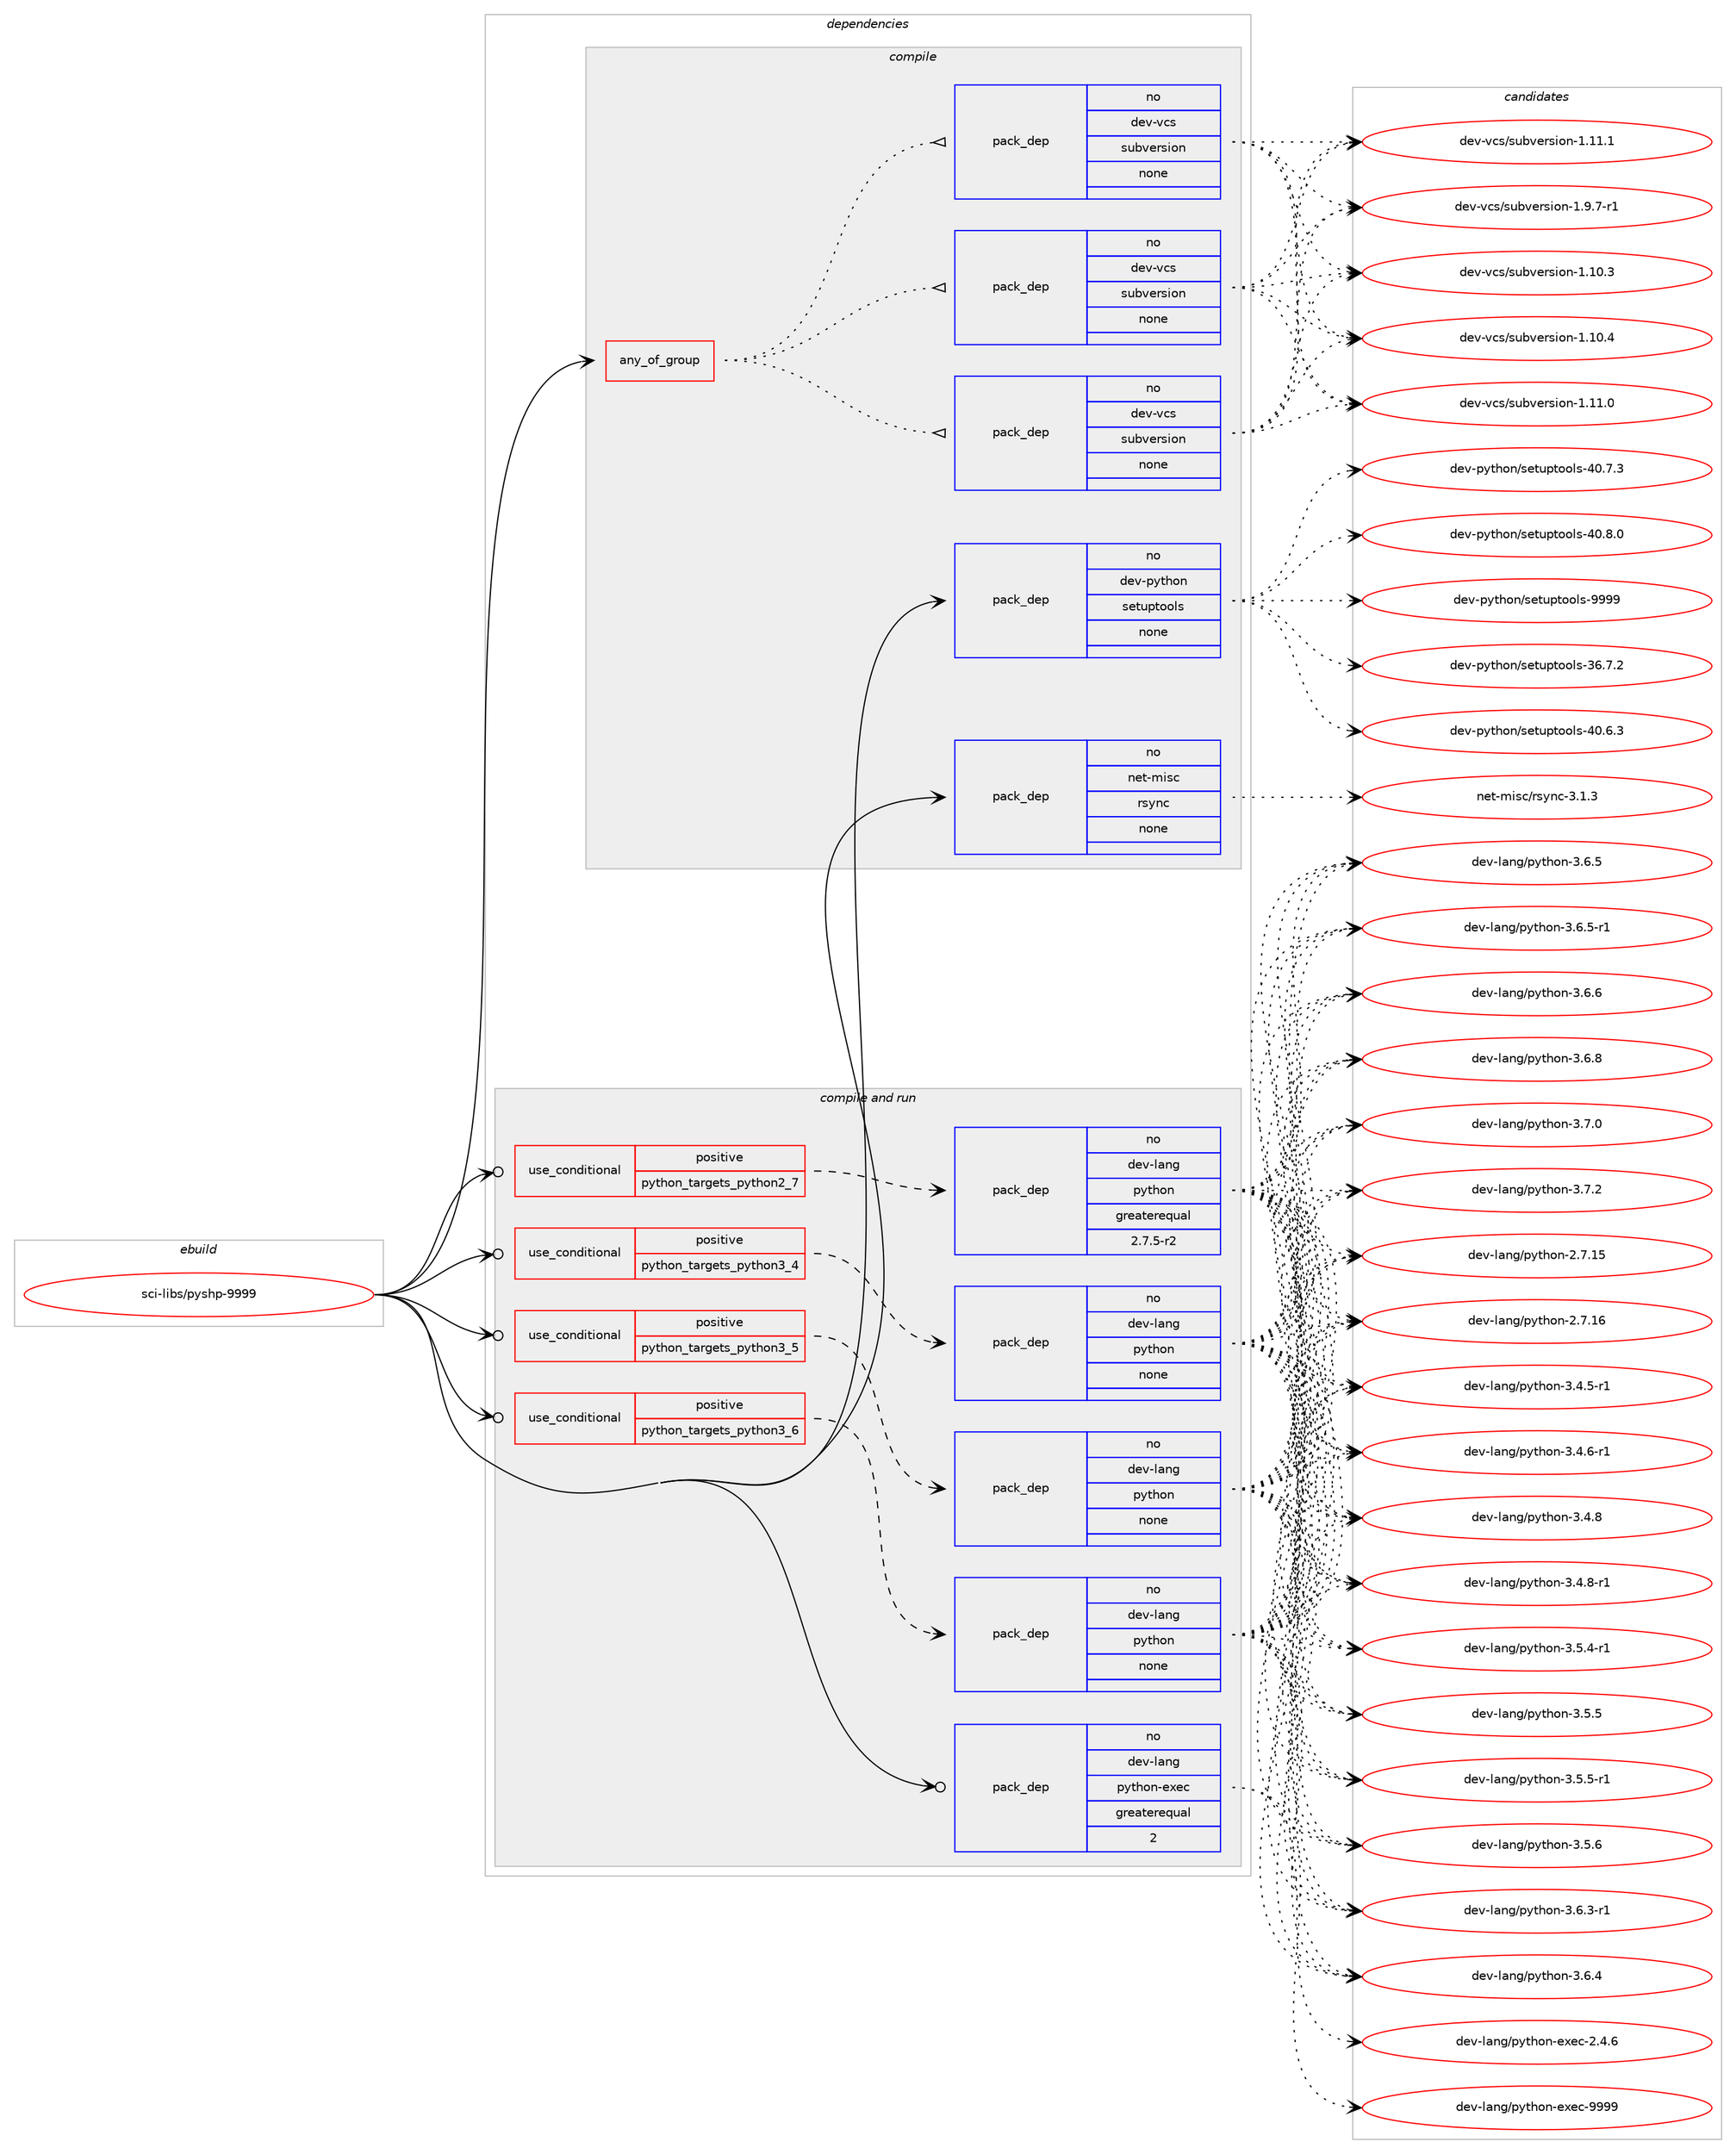 digraph prolog {

# *************
# Graph options
# *************

newrank=true;
concentrate=true;
compound=true;
graph [rankdir=LR,fontname=Helvetica,fontsize=10,ranksep=1.5];#, ranksep=2.5, nodesep=0.2];
edge  [arrowhead=vee];
node  [fontname=Helvetica,fontsize=10];

# **********
# The ebuild
# **********

subgraph cluster_leftcol {
color=gray;
rank=same;
label=<<i>ebuild</i>>;
id [label="sci-libs/pyshp-9999", color=red, width=4, href="../sci-libs/pyshp-9999.svg"];
}

# ****************
# The dependencies
# ****************

subgraph cluster_midcol {
color=gray;
label=<<i>dependencies</i>>;
subgraph cluster_compile {
fillcolor="#eeeeee";
style=filled;
label=<<i>compile</i>>;
subgraph any26953 {
dependency1695903 [label=<<TABLE BORDER="0" CELLBORDER="1" CELLSPACING="0" CELLPADDING="4"><TR><TD CELLPADDING="10">any_of_group</TD></TR></TABLE>>, shape=none, color=red];subgraph pack1214093 {
dependency1695904 [label=<<TABLE BORDER="0" CELLBORDER="1" CELLSPACING="0" CELLPADDING="4" WIDTH="220"><TR><TD ROWSPAN="6" CELLPADDING="30">pack_dep</TD></TR><TR><TD WIDTH="110">no</TD></TR><TR><TD>dev-vcs</TD></TR><TR><TD>subversion</TD></TR><TR><TD>none</TD></TR><TR><TD></TD></TR></TABLE>>, shape=none, color=blue];
}
dependency1695903:e -> dependency1695904:w [weight=20,style="dotted",arrowhead="oinv"];
subgraph pack1214094 {
dependency1695905 [label=<<TABLE BORDER="0" CELLBORDER="1" CELLSPACING="0" CELLPADDING="4" WIDTH="220"><TR><TD ROWSPAN="6" CELLPADDING="30">pack_dep</TD></TR><TR><TD WIDTH="110">no</TD></TR><TR><TD>dev-vcs</TD></TR><TR><TD>subversion</TD></TR><TR><TD>none</TD></TR><TR><TD></TD></TR></TABLE>>, shape=none, color=blue];
}
dependency1695903:e -> dependency1695905:w [weight=20,style="dotted",arrowhead="oinv"];
subgraph pack1214095 {
dependency1695906 [label=<<TABLE BORDER="0" CELLBORDER="1" CELLSPACING="0" CELLPADDING="4" WIDTH="220"><TR><TD ROWSPAN="6" CELLPADDING="30">pack_dep</TD></TR><TR><TD WIDTH="110">no</TD></TR><TR><TD>dev-vcs</TD></TR><TR><TD>subversion</TD></TR><TR><TD>none</TD></TR><TR><TD></TD></TR></TABLE>>, shape=none, color=blue];
}
dependency1695903:e -> dependency1695906:w [weight=20,style="dotted",arrowhead="oinv"];
}
id:e -> dependency1695903:w [weight=20,style="solid",arrowhead="vee"];
subgraph pack1214096 {
dependency1695907 [label=<<TABLE BORDER="0" CELLBORDER="1" CELLSPACING="0" CELLPADDING="4" WIDTH="220"><TR><TD ROWSPAN="6" CELLPADDING="30">pack_dep</TD></TR><TR><TD WIDTH="110">no</TD></TR><TR><TD>dev-python</TD></TR><TR><TD>setuptools</TD></TR><TR><TD>none</TD></TR><TR><TD></TD></TR></TABLE>>, shape=none, color=blue];
}
id:e -> dependency1695907:w [weight=20,style="solid",arrowhead="vee"];
subgraph pack1214097 {
dependency1695908 [label=<<TABLE BORDER="0" CELLBORDER="1" CELLSPACING="0" CELLPADDING="4" WIDTH="220"><TR><TD ROWSPAN="6" CELLPADDING="30">pack_dep</TD></TR><TR><TD WIDTH="110">no</TD></TR><TR><TD>net-misc</TD></TR><TR><TD>rsync</TD></TR><TR><TD>none</TD></TR><TR><TD></TD></TR></TABLE>>, shape=none, color=blue];
}
id:e -> dependency1695908:w [weight=20,style="solid",arrowhead="vee"];
}
subgraph cluster_compileandrun {
fillcolor="#eeeeee";
style=filled;
label=<<i>compile and run</i>>;
subgraph cond454005 {
dependency1695909 [label=<<TABLE BORDER="0" CELLBORDER="1" CELLSPACING="0" CELLPADDING="4"><TR><TD ROWSPAN="3" CELLPADDING="10">use_conditional</TD></TR><TR><TD>positive</TD></TR><TR><TD>python_targets_python2_7</TD></TR></TABLE>>, shape=none, color=red];
subgraph pack1214098 {
dependency1695910 [label=<<TABLE BORDER="0" CELLBORDER="1" CELLSPACING="0" CELLPADDING="4" WIDTH="220"><TR><TD ROWSPAN="6" CELLPADDING="30">pack_dep</TD></TR><TR><TD WIDTH="110">no</TD></TR><TR><TD>dev-lang</TD></TR><TR><TD>python</TD></TR><TR><TD>greaterequal</TD></TR><TR><TD>2.7.5-r2</TD></TR></TABLE>>, shape=none, color=blue];
}
dependency1695909:e -> dependency1695910:w [weight=20,style="dashed",arrowhead="vee"];
}
id:e -> dependency1695909:w [weight=20,style="solid",arrowhead="odotvee"];
subgraph cond454006 {
dependency1695911 [label=<<TABLE BORDER="0" CELLBORDER="1" CELLSPACING="0" CELLPADDING="4"><TR><TD ROWSPAN="3" CELLPADDING="10">use_conditional</TD></TR><TR><TD>positive</TD></TR><TR><TD>python_targets_python3_4</TD></TR></TABLE>>, shape=none, color=red];
subgraph pack1214099 {
dependency1695912 [label=<<TABLE BORDER="0" CELLBORDER="1" CELLSPACING="0" CELLPADDING="4" WIDTH="220"><TR><TD ROWSPAN="6" CELLPADDING="30">pack_dep</TD></TR><TR><TD WIDTH="110">no</TD></TR><TR><TD>dev-lang</TD></TR><TR><TD>python</TD></TR><TR><TD>none</TD></TR><TR><TD></TD></TR></TABLE>>, shape=none, color=blue];
}
dependency1695911:e -> dependency1695912:w [weight=20,style="dashed",arrowhead="vee"];
}
id:e -> dependency1695911:w [weight=20,style="solid",arrowhead="odotvee"];
subgraph cond454007 {
dependency1695913 [label=<<TABLE BORDER="0" CELLBORDER="1" CELLSPACING="0" CELLPADDING="4"><TR><TD ROWSPAN="3" CELLPADDING="10">use_conditional</TD></TR><TR><TD>positive</TD></TR><TR><TD>python_targets_python3_5</TD></TR></TABLE>>, shape=none, color=red];
subgraph pack1214100 {
dependency1695914 [label=<<TABLE BORDER="0" CELLBORDER="1" CELLSPACING="0" CELLPADDING="4" WIDTH="220"><TR><TD ROWSPAN="6" CELLPADDING="30">pack_dep</TD></TR><TR><TD WIDTH="110">no</TD></TR><TR><TD>dev-lang</TD></TR><TR><TD>python</TD></TR><TR><TD>none</TD></TR><TR><TD></TD></TR></TABLE>>, shape=none, color=blue];
}
dependency1695913:e -> dependency1695914:w [weight=20,style="dashed",arrowhead="vee"];
}
id:e -> dependency1695913:w [weight=20,style="solid",arrowhead="odotvee"];
subgraph cond454008 {
dependency1695915 [label=<<TABLE BORDER="0" CELLBORDER="1" CELLSPACING="0" CELLPADDING="4"><TR><TD ROWSPAN="3" CELLPADDING="10">use_conditional</TD></TR><TR><TD>positive</TD></TR><TR><TD>python_targets_python3_6</TD></TR></TABLE>>, shape=none, color=red];
subgraph pack1214101 {
dependency1695916 [label=<<TABLE BORDER="0" CELLBORDER="1" CELLSPACING="0" CELLPADDING="4" WIDTH="220"><TR><TD ROWSPAN="6" CELLPADDING="30">pack_dep</TD></TR><TR><TD WIDTH="110">no</TD></TR><TR><TD>dev-lang</TD></TR><TR><TD>python</TD></TR><TR><TD>none</TD></TR><TR><TD></TD></TR></TABLE>>, shape=none, color=blue];
}
dependency1695915:e -> dependency1695916:w [weight=20,style="dashed",arrowhead="vee"];
}
id:e -> dependency1695915:w [weight=20,style="solid",arrowhead="odotvee"];
subgraph pack1214102 {
dependency1695917 [label=<<TABLE BORDER="0" CELLBORDER="1" CELLSPACING="0" CELLPADDING="4" WIDTH="220"><TR><TD ROWSPAN="6" CELLPADDING="30">pack_dep</TD></TR><TR><TD WIDTH="110">no</TD></TR><TR><TD>dev-lang</TD></TR><TR><TD>python-exec</TD></TR><TR><TD>greaterequal</TD></TR><TR><TD>2</TD></TR></TABLE>>, shape=none, color=blue];
}
id:e -> dependency1695917:w [weight=20,style="solid",arrowhead="odotvee"];
}
subgraph cluster_run {
fillcolor="#eeeeee";
style=filled;
label=<<i>run</i>>;
}
}

# **************
# The candidates
# **************

subgraph cluster_choices {
rank=same;
color=gray;
label=<<i>candidates</i>>;

subgraph choice1214093 {
color=black;
nodesep=1;
choice1001011184511899115471151179811810111411510511111045494649484651 [label="dev-vcs/subversion-1.10.3", color=red, width=4,href="../dev-vcs/subversion-1.10.3.svg"];
choice1001011184511899115471151179811810111411510511111045494649484652 [label="dev-vcs/subversion-1.10.4", color=red, width=4,href="../dev-vcs/subversion-1.10.4.svg"];
choice1001011184511899115471151179811810111411510511111045494649494648 [label="dev-vcs/subversion-1.11.0", color=red, width=4,href="../dev-vcs/subversion-1.11.0.svg"];
choice1001011184511899115471151179811810111411510511111045494649494649 [label="dev-vcs/subversion-1.11.1", color=red, width=4,href="../dev-vcs/subversion-1.11.1.svg"];
choice100101118451189911547115117981181011141151051111104549465746554511449 [label="dev-vcs/subversion-1.9.7-r1", color=red, width=4,href="../dev-vcs/subversion-1.9.7-r1.svg"];
dependency1695904:e -> choice1001011184511899115471151179811810111411510511111045494649484651:w [style=dotted,weight="100"];
dependency1695904:e -> choice1001011184511899115471151179811810111411510511111045494649484652:w [style=dotted,weight="100"];
dependency1695904:e -> choice1001011184511899115471151179811810111411510511111045494649494648:w [style=dotted,weight="100"];
dependency1695904:e -> choice1001011184511899115471151179811810111411510511111045494649494649:w [style=dotted,weight="100"];
dependency1695904:e -> choice100101118451189911547115117981181011141151051111104549465746554511449:w [style=dotted,weight="100"];
}
subgraph choice1214094 {
color=black;
nodesep=1;
choice1001011184511899115471151179811810111411510511111045494649484651 [label="dev-vcs/subversion-1.10.3", color=red, width=4,href="../dev-vcs/subversion-1.10.3.svg"];
choice1001011184511899115471151179811810111411510511111045494649484652 [label="dev-vcs/subversion-1.10.4", color=red, width=4,href="../dev-vcs/subversion-1.10.4.svg"];
choice1001011184511899115471151179811810111411510511111045494649494648 [label="dev-vcs/subversion-1.11.0", color=red, width=4,href="../dev-vcs/subversion-1.11.0.svg"];
choice1001011184511899115471151179811810111411510511111045494649494649 [label="dev-vcs/subversion-1.11.1", color=red, width=4,href="../dev-vcs/subversion-1.11.1.svg"];
choice100101118451189911547115117981181011141151051111104549465746554511449 [label="dev-vcs/subversion-1.9.7-r1", color=red, width=4,href="../dev-vcs/subversion-1.9.7-r1.svg"];
dependency1695905:e -> choice1001011184511899115471151179811810111411510511111045494649484651:w [style=dotted,weight="100"];
dependency1695905:e -> choice1001011184511899115471151179811810111411510511111045494649484652:w [style=dotted,weight="100"];
dependency1695905:e -> choice1001011184511899115471151179811810111411510511111045494649494648:w [style=dotted,weight="100"];
dependency1695905:e -> choice1001011184511899115471151179811810111411510511111045494649494649:w [style=dotted,weight="100"];
dependency1695905:e -> choice100101118451189911547115117981181011141151051111104549465746554511449:w [style=dotted,weight="100"];
}
subgraph choice1214095 {
color=black;
nodesep=1;
choice1001011184511899115471151179811810111411510511111045494649484651 [label="dev-vcs/subversion-1.10.3", color=red, width=4,href="../dev-vcs/subversion-1.10.3.svg"];
choice1001011184511899115471151179811810111411510511111045494649484652 [label="dev-vcs/subversion-1.10.4", color=red, width=4,href="../dev-vcs/subversion-1.10.4.svg"];
choice1001011184511899115471151179811810111411510511111045494649494648 [label="dev-vcs/subversion-1.11.0", color=red, width=4,href="../dev-vcs/subversion-1.11.0.svg"];
choice1001011184511899115471151179811810111411510511111045494649494649 [label="dev-vcs/subversion-1.11.1", color=red, width=4,href="../dev-vcs/subversion-1.11.1.svg"];
choice100101118451189911547115117981181011141151051111104549465746554511449 [label="dev-vcs/subversion-1.9.7-r1", color=red, width=4,href="../dev-vcs/subversion-1.9.7-r1.svg"];
dependency1695906:e -> choice1001011184511899115471151179811810111411510511111045494649484651:w [style=dotted,weight="100"];
dependency1695906:e -> choice1001011184511899115471151179811810111411510511111045494649484652:w [style=dotted,weight="100"];
dependency1695906:e -> choice1001011184511899115471151179811810111411510511111045494649494648:w [style=dotted,weight="100"];
dependency1695906:e -> choice1001011184511899115471151179811810111411510511111045494649494649:w [style=dotted,weight="100"];
dependency1695906:e -> choice100101118451189911547115117981181011141151051111104549465746554511449:w [style=dotted,weight="100"];
}
subgraph choice1214096 {
color=black;
nodesep=1;
choice100101118451121211161041111104711510111611711211611111110811545515446554650 [label="dev-python/setuptools-36.7.2", color=red, width=4,href="../dev-python/setuptools-36.7.2.svg"];
choice100101118451121211161041111104711510111611711211611111110811545524846544651 [label="dev-python/setuptools-40.6.3", color=red, width=4,href="../dev-python/setuptools-40.6.3.svg"];
choice100101118451121211161041111104711510111611711211611111110811545524846554651 [label="dev-python/setuptools-40.7.3", color=red, width=4,href="../dev-python/setuptools-40.7.3.svg"];
choice100101118451121211161041111104711510111611711211611111110811545524846564648 [label="dev-python/setuptools-40.8.0", color=red, width=4,href="../dev-python/setuptools-40.8.0.svg"];
choice10010111845112121116104111110471151011161171121161111111081154557575757 [label="dev-python/setuptools-9999", color=red, width=4,href="../dev-python/setuptools-9999.svg"];
dependency1695907:e -> choice100101118451121211161041111104711510111611711211611111110811545515446554650:w [style=dotted,weight="100"];
dependency1695907:e -> choice100101118451121211161041111104711510111611711211611111110811545524846544651:w [style=dotted,weight="100"];
dependency1695907:e -> choice100101118451121211161041111104711510111611711211611111110811545524846554651:w [style=dotted,weight="100"];
dependency1695907:e -> choice100101118451121211161041111104711510111611711211611111110811545524846564648:w [style=dotted,weight="100"];
dependency1695907:e -> choice10010111845112121116104111110471151011161171121161111111081154557575757:w [style=dotted,weight="100"];
}
subgraph choice1214097 {
color=black;
nodesep=1;
choice11010111645109105115994711411512111099455146494651 [label="net-misc/rsync-3.1.3", color=red, width=4,href="../net-misc/rsync-3.1.3.svg"];
dependency1695908:e -> choice11010111645109105115994711411512111099455146494651:w [style=dotted,weight="100"];
}
subgraph choice1214098 {
color=black;
nodesep=1;
choice10010111845108971101034711212111610411111045504655464953 [label="dev-lang/python-2.7.15", color=red, width=4,href="../dev-lang/python-2.7.15.svg"];
choice10010111845108971101034711212111610411111045504655464954 [label="dev-lang/python-2.7.16", color=red, width=4,href="../dev-lang/python-2.7.16.svg"];
choice1001011184510897110103471121211161041111104551465246534511449 [label="dev-lang/python-3.4.5-r1", color=red, width=4,href="../dev-lang/python-3.4.5-r1.svg"];
choice1001011184510897110103471121211161041111104551465246544511449 [label="dev-lang/python-3.4.6-r1", color=red, width=4,href="../dev-lang/python-3.4.6-r1.svg"];
choice100101118451089711010347112121116104111110455146524656 [label="dev-lang/python-3.4.8", color=red, width=4,href="../dev-lang/python-3.4.8.svg"];
choice1001011184510897110103471121211161041111104551465246564511449 [label="dev-lang/python-3.4.8-r1", color=red, width=4,href="../dev-lang/python-3.4.8-r1.svg"];
choice1001011184510897110103471121211161041111104551465346524511449 [label="dev-lang/python-3.5.4-r1", color=red, width=4,href="../dev-lang/python-3.5.4-r1.svg"];
choice100101118451089711010347112121116104111110455146534653 [label="dev-lang/python-3.5.5", color=red, width=4,href="../dev-lang/python-3.5.5.svg"];
choice1001011184510897110103471121211161041111104551465346534511449 [label="dev-lang/python-3.5.5-r1", color=red, width=4,href="../dev-lang/python-3.5.5-r1.svg"];
choice100101118451089711010347112121116104111110455146534654 [label="dev-lang/python-3.5.6", color=red, width=4,href="../dev-lang/python-3.5.6.svg"];
choice1001011184510897110103471121211161041111104551465446514511449 [label="dev-lang/python-3.6.3-r1", color=red, width=4,href="../dev-lang/python-3.6.3-r1.svg"];
choice100101118451089711010347112121116104111110455146544652 [label="dev-lang/python-3.6.4", color=red, width=4,href="../dev-lang/python-3.6.4.svg"];
choice100101118451089711010347112121116104111110455146544653 [label="dev-lang/python-3.6.5", color=red, width=4,href="../dev-lang/python-3.6.5.svg"];
choice1001011184510897110103471121211161041111104551465446534511449 [label="dev-lang/python-3.6.5-r1", color=red, width=4,href="../dev-lang/python-3.6.5-r1.svg"];
choice100101118451089711010347112121116104111110455146544654 [label="dev-lang/python-3.6.6", color=red, width=4,href="../dev-lang/python-3.6.6.svg"];
choice100101118451089711010347112121116104111110455146544656 [label="dev-lang/python-3.6.8", color=red, width=4,href="../dev-lang/python-3.6.8.svg"];
choice100101118451089711010347112121116104111110455146554648 [label="dev-lang/python-3.7.0", color=red, width=4,href="../dev-lang/python-3.7.0.svg"];
choice100101118451089711010347112121116104111110455146554650 [label="dev-lang/python-3.7.2", color=red, width=4,href="../dev-lang/python-3.7.2.svg"];
dependency1695910:e -> choice10010111845108971101034711212111610411111045504655464953:w [style=dotted,weight="100"];
dependency1695910:e -> choice10010111845108971101034711212111610411111045504655464954:w [style=dotted,weight="100"];
dependency1695910:e -> choice1001011184510897110103471121211161041111104551465246534511449:w [style=dotted,weight="100"];
dependency1695910:e -> choice1001011184510897110103471121211161041111104551465246544511449:w [style=dotted,weight="100"];
dependency1695910:e -> choice100101118451089711010347112121116104111110455146524656:w [style=dotted,weight="100"];
dependency1695910:e -> choice1001011184510897110103471121211161041111104551465246564511449:w [style=dotted,weight="100"];
dependency1695910:e -> choice1001011184510897110103471121211161041111104551465346524511449:w [style=dotted,weight="100"];
dependency1695910:e -> choice100101118451089711010347112121116104111110455146534653:w [style=dotted,weight="100"];
dependency1695910:e -> choice1001011184510897110103471121211161041111104551465346534511449:w [style=dotted,weight="100"];
dependency1695910:e -> choice100101118451089711010347112121116104111110455146534654:w [style=dotted,weight="100"];
dependency1695910:e -> choice1001011184510897110103471121211161041111104551465446514511449:w [style=dotted,weight="100"];
dependency1695910:e -> choice100101118451089711010347112121116104111110455146544652:w [style=dotted,weight="100"];
dependency1695910:e -> choice100101118451089711010347112121116104111110455146544653:w [style=dotted,weight="100"];
dependency1695910:e -> choice1001011184510897110103471121211161041111104551465446534511449:w [style=dotted,weight="100"];
dependency1695910:e -> choice100101118451089711010347112121116104111110455146544654:w [style=dotted,weight="100"];
dependency1695910:e -> choice100101118451089711010347112121116104111110455146544656:w [style=dotted,weight="100"];
dependency1695910:e -> choice100101118451089711010347112121116104111110455146554648:w [style=dotted,weight="100"];
dependency1695910:e -> choice100101118451089711010347112121116104111110455146554650:w [style=dotted,weight="100"];
}
subgraph choice1214099 {
color=black;
nodesep=1;
choice10010111845108971101034711212111610411111045504655464953 [label="dev-lang/python-2.7.15", color=red, width=4,href="../dev-lang/python-2.7.15.svg"];
choice10010111845108971101034711212111610411111045504655464954 [label="dev-lang/python-2.7.16", color=red, width=4,href="../dev-lang/python-2.7.16.svg"];
choice1001011184510897110103471121211161041111104551465246534511449 [label="dev-lang/python-3.4.5-r1", color=red, width=4,href="../dev-lang/python-3.4.5-r1.svg"];
choice1001011184510897110103471121211161041111104551465246544511449 [label="dev-lang/python-3.4.6-r1", color=red, width=4,href="../dev-lang/python-3.4.6-r1.svg"];
choice100101118451089711010347112121116104111110455146524656 [label="dev-lang/python-3.4.8", color=red, width=4,href="../dev-lang/python-3.4.8.svg"];
choice1001011184510897110103471121211161041111104551465246564511449 [label="dev-lang/python-3.4.8-r1", color=red, width=4,href="../dev-lang/python-3.4.8-r1.svg"];
choice1001011184510897110103471121211161041111104551465346524511449 [label="dev-lang/python-3.5.4-r1", color=red, width=4,href="../dev-lang/python-3.5.4-r1.svg"];
choice100101118451089711010347112121116104111110455146534653 [label="dev-lang/python-3.5.5", color=red, width=4,href="../dev-lang/python-3.5.5.svg"];
choice1001011184510897110103471121211161041111104551465346534511449 [label="dev-lang/python-3.5.5-r1", color=red, width=4,href="../dev-lang/python-3.5.5-r1.svg"];
choice100101118451089711010347112121116104111110455146534654 [label="dev-lang/python-3.5.6", color=red, width=4,href="../dev-lang/python-3.5.6.svg"];
choice1001011184510897110103471121211161041111104551465446514511449 [label="dev-lang/python-3.6.3-r1", color=red, width=4,href="../dev-lang/python-3.6.3-r1.svg"];
choice100101118451089711010347112121116104111110455146544652 [label="dev-lang/python-3.6.4", color=red, width=4,href="../dev-lang/python-3.6.4.svg"];
choice100101118451089711010347112121116104111110455146544653 [label="dev-lang/python-3.6.5", color=red, width=4,href="../dev-lang/python-3.6.5.svg"];
choice1001011184510897110103471121211161041111104551465446534511449 [label="dev-lang/python-3.6.5-r1", color=red, width=4,href="../dev-lang/python-3.6.5-r1.svg"];
choice100101118451089711010347112121116104111110455146544654 [label="dev-lang/python-3.6.6", color=red, width=4,href="../dev-lang/python-3.6.6.svg"];
choice100101118451089711010347112121116104111110455146544656 [label="dev-lang/python-3.6.8", color=red, width=4,href="../dev-lang/python-3.6.8.svg"];
choice100101118451089711010347112121116104111110455146554648 [label="dev-lang/python-3.7.0", color=red, width=4,href="../dev-lang/python-3.7.0.svg"];
choice100101118451089711010347112121116104111110455146554650 [label="dev-lang/python-3.7.2", color=red, width=4,href="../dev-lang/python-3.7.2.svg"];
dependency1695912:e -> choice10010111845108971101034711212111610411111045504655464953:w [style=dotted,weight="100"];
dependency1695912:e -> choice10010111845108971101034711212111610411111045504655464954:w [style=dotted,weight="100"];
dependency1695912:e -> choice1001011184510897110103471121211161041111104551465246534511449:w [style=dotted,weight="100"];
dependency1695912:e -> choice1001011184510897110103471121211161041111104551465246544511449:w [style=dotted,weight="100"];
dependency1695912:e -> choice100101118451089711010347112121116104111110455146524656:w [style=dotted,weight="100"];
dependency1695912:e -> choice1001011184510897110103471121211161041111104551465246564511449:w [style=dotted,weight="100"];
dependency1695912:e -> choice1001011184510897110103471121211161041111104551465346524511449:w [style=dotted,weight="100"];
dependency1695912:e -> choice100101118451089711010347112121116104111110455146534653:w [style=dotted,weight="100"];
dependency1695912:e -> choice1001011184510897110103471121211161041111104551465346534511449:w [style=dotted,weight="100"];
dependency1695912:e -> choice100101118451089711010347112121116104111110455146534654:w [style=dotted,weight="100"];
dependency1695912:e -> choice1001011184510897110103471121211161041111104551465446514511449:w [style=dotted,weight="100"];
dependency1695912:e -> choice100101118451089711010347112121116104111110455146544652:w [style=dotted,weight="100"];
dependency1695912:e -> choice100101118451089711010347112121116104111110455146544653:w [style=dotted,weight="100"];
dependency1695912:e -> choice1001011184510897110103471121211161041111104551465446534511449:w [style=dotted,weight="100"];
dependency1695912:e -> choice100101118451089711010347112121116104111110455146544654:w [style=dotted,weight="100"];
dependency1695912:e -> choice100101118451089711010347112121116104111110455146544656:w [style=dotted,weight="100"];
dependency1695912:e -> choice100101118451089711010347112121116104111110455146554648:w [style=dotted,weight="100"];
dependency1695912:e -> choice100101118451089711010347112121116104111110455146554650:w [style=dotted,weight="100"];
}
subgraph choice1214100 {
color=black;
nodesep=1;
choice10010111845108971101034711212111610411111045504655464953 [label="dev-lang/python-2.7.15", color=red, width=4,href="../dev-lang/python-2.7.15.svg"];
choice10010111845108971101034711212111610411111045504655464954 [label="dev-lang/python-2.7.16", color=red, width=4,href="../dev-lang/python-2.7.16.svg"];
choice1001011184510897110103471121211161041111104551465246534511449 [label="dev-lang/python-3.4.5-r1", color=red, width=4,href="../dev-lang/python-3.4.5-r1.svg"];
choice1001011184510897110103471121211161041111104551465246544511449 [label="dev-lang/python-3.4.6-r1", color=red, width=4,href="../dev-lang/python-3.4.6-r1.svg"];
choice100101118451089711010347112121116104111110455146524656 [label="dev-lang/python-3.4.8", color=red, width=4,href="../dev-lang/python-3.4.8.svg"];
choice1001011184510897110103471121211161041111104551465246564511449 [label="dev-lang/python-3.4.8-r1", color=red, width=4,href="../dev-lang/python-3.4.8-r1.svg"];
choice1001011184510897110103471121211161041111104551465346524511449 [label="dev-lang/python-3.5.4-r1", color=red, width=4,href="../dev-lang/python-3.5.4-r1.svg"];
choice100101118451089711010347112121116104111110455146534653 [label="dev-lang/python-3.5.5", color=red, width=4,href="../dev-lang/python-3.5.5.svg"];
choice1001011184510897110103471121211161041111104551465346534511449 [label="dev-lang/python-3.5.5-r1", color=red, width=4,href="../dev-lang/python-3.5.5-r1.svg"];
choice100101118451089711010347112121116104111110455146534654 [label="dev-lang/python-3.5.6", color=red, width=4,href="../dev-lang/python-3.5.6.svg"];
choice1001011184510897110103471121211161041111104551465446514511449 [label="dev-lang/python-3.6.3-r1", color=red, width=4,href="../dev-lang/python-3.6.3-r1.svg"];
choice100101118451089711010347112121116104111110455146544652 [label="dev-lang/python-3.6.4", color=red, width=4,href="../dev-lang/python-3.6.4.svg"];
choice100101118451089711010347112121116104111110455146544653 [label="dev-lang/python-3.6.5", color=red, width=4,href="../dev-lang/python-3.6.5.svg"];
choice1001011184510897110103471121211161041111104551465446534511449 [label="dev-lang/python-3.6.5-r1", color=red, width=4,href="../dev-lang/python-3.6.5-r1.svg"];
choice100101118451089711010347112121116104111110455146544654 [label="dev-lang/python-3.6.6", color=red, width=4,href="../dev-lang/python-3.6.6.svg"];
choice100101118451089711010347112121116104111110455146544656 [label="dev-lang/python-3.6.8", color=red, width=4,href="../dev-lang/python-3.6.8.svg"];
choice100101118451089711010347112121116104111110455146554648 [label="dev-lang/python-3.7.0", color=red, width=4,href="../dev-lang/python-3.7.0.svg"];
choice100101118451089711010347112121116104111110455146554650 [label="dev-lang/python-3.7.2", color=red, width=4,href="../dev-lang/python-3.7.2.svg"];
dependency1695914:e -> choice10010111845108971101034711212111610411111045504655464953:w [style=dotted,weight="100"];
dependency1695914:e -> choice10010111845108971101034711212111610411111045504655464954:w [style=dotted,weight="100"];
dependency1695914:e -> choice1001011184510897110103471121211161041111104551465246534511449:w [style=dotted,weight="100"];
dependency1695914:e -> choice1001011184510897110103471121211161041111104551465246544511449:w [style=dotted,weight="100"];
dependency1695914:e -> choice100101118451089711010347112121116104111110455146524656:w [style=dotted,weight="100"];
dependency1695914:e -> choice1001011184510897110103471121211161041111104551465246564511449:w [style=dotted,weight="100"];
dependency1695914:e -> choice1001011184510897110103471121211161041111104551465346524511449:w [style=dotted,weight="100"];
dependency1695914:e -> choice100101118451089711010347112121116104111110455146534653:w [style=dotted,weight="100"];
dependency1695914:e -> choice1001011184510897110103471121211161041111104551465346534511449:w [style=dotted,weight="100"];
dependency1695914:e -> choice100101118451089711010347112121116104111110455146534654:w [style=dotted,weight="100"];
dependency1695914:e -> choice1001011184510897110103471121211161041111104551465446514511449:w [style=dotted,weight="100"];
dependency1695914:e -> choice100101118451089711010347112121116104111110455146544652:w [style=dotted,weight="100"];
dependency1695914:e -> choice100101118451089711010347112121116104111110455146544653:w [style=dotted,weight="100"];
dependency1695914:e -> choice1001011184510897110103471121211161041111104551465446534511449:w [style=dotted,weight="100"];
dependency1695914:e -> choice100101118451089711010347112121116104111110455146544654:w [style=dotted,weight="100"];
dependency1695914:e -> choice100101118451089711010347112121116104111110455146544656:w [style=dotted,weight="100"];
dependency1695914:e -> choice100101118451089711010347112121116104111110455146554648:w [style=dotted,weight="100"];
dependency1695914:e -> choice100101118451089711010347112121116104111110455146554650:w [style=dotted,weight="100"];
}
subgraph choice1214101 {
color=black;
nodesep=1;
choice10010111845108971101034711212111610411111045504655464953 [label="dev-lang/python-2.7.15", color=red, width=4,href="../dev-lang/python-2.7.15.svg"];
choice10010111845108971101034711212111610411111045504655464954 [label="dev-lang/python-2.7.16", color=red, width=4,href="../dev-lang/python-2.7.16.svg"];
choice1001011184510897110103471121211161041111104551465246534511449 [label="dev-lang/python-3.4.5-r1", color=red, width=4,href="../dev-lang/python-3.4.5-r1.svg"];
choice1001011184510897110103471121211161041111104551465246544511449 [label="dev-lang/python-3.4.6-r1", color=red, width=4,href="../dev-lang/python-3.4.6-r1.svg"];
choice100101118451089711010347112121116104111110455146524656 [label="dev-lang/python-3.4.8", color=red, width=4,href="../dev-lang/python-3.4.8.svg"];
choice1001011184510897110103471121211161041111104551465246564511449 [label="dev-lang/python-3.4.8-r1", color=red, width=4,href="../dev-lang/python-3.4.8-r1.svg"];
choice1001011184510897110103471121211161041111104551465346524511449 [label="dev-lang/python-3.5.4-r1", color=red, width=4,href="../dev-lang/python-3.5.4-r1.svg"];
choice100101118451089711010347112121116104111110455146534653 [label="dev-lang/python-3.5.5", color=red, width=4,href="../dev-lang/python-3.5.5.svg"];
choice1001011184510897110103471121211161041111104551465346534511449 [label="dev-lang/python-3.5.5-r1", color=red, width=4,href="../dev-lang/python-3.5.5-r1.svg"];
choice100101118451089711010347112121116104111110455146534654 [label="dev-lang/python-3.5.6", color=red, width=4,href="../dev-lang/python-3.5.6.svg"];
choice1001011184510897110103471121211161041111104551465446514511449 [label="dev-lang/python-3.6.3-r1", color=red, width=4,href="../dev-lang/python-3.6.3-r1.svg"];
choice100101118451089711010347112121116104111110455146544652 [label="dev-lang/python-3.6.4", color=red, width=4,href="../dev-lang/python-3.6.4.svg"];
choice100101118451089711010347112121116104111110455146544653 [label="dev-lang/python-3.6.5", color=red, width=4,href="../dev-lang/python-3.6.5.svg"];
choice1001011184510897110103471121211161041111104551465446534511449 [label="dev-lang/python-3.6.5-r1", color=red, width=4,href="../dev-lang/python-3.6.5-r1.svg"];
choice100101118451089711010347112121116104111110455146544654 [label="dev-lang/python-3.6.6", color=red, width=4,href="../dev-lang/python-3.6.6.svg"];
choice100101118451089711010347112121116104111110455146544656 [label="dev-lang/python-3.6.8", color=red, width=4,href="../dev-lang/python-3.6.8.svg"];
choice100101118451089711010347112121116104111110455146554648 [label="dev-lang/python-3.7.0", color=red, width=4,href="../dev-lang/python-3.7.0.svg"];
choice100101118451089711010347112121116104111110455146554650 [label="dev-lang/python-3.7.2", color=red, width=4,href="../dev-lang/python-3.7.2.svg"];
dependency1695916:e -> choice10010111845108971101034711212111610411111045504655464953:w [style=dotted,weight="100"];
dependency1695916:e -> choice10010111845108971101034711212111610411111045504655464954:w [style=dotted,weight="100"];
dependency1695916:e -> choice1001011184510897110103471121211161041111104551465246534511449:w [style=dotted,weight="100"];
dependency1695916:e -> choice1001011184510897110103471121211161041111104551465246544511449:w [style=dotted,weight="100"];
dependency1695916:e -> choice100101118451089711010347112121116104111110455146524656:w [style=dotted,weight="100"];
dependency1695916:e -> choice1001011184510897110103471121211161041111104551465246564511449:w [style=dotted,weight="100"];
dependency1695916:e -> choice1001011184510897110103471121211161041111104551465346524511449:w [style=dotted,weight="100"];
dependency1695916:e -> choice100101118451089711010347112121116104111110455146534653:w [style=dotted,weight="100"];
dependency1695916:e -> choice1001011184510897110103471121211161041111104551465346534511449:w [style=dotted,weight="100"];
dependency1695916:e -> choice100101118451089711010347112121116104111110455146534654:w [style=dotted,weight="100"];
dependency1695916:e -> choice1001011184510897110103471121211161041111104551465446514511449:w [style=dotted,weight="100"];
dependency1695916:e -> choice100101118451089711010347112121116104111110455146544652:w [style=dotted,weight="100"];
dependency1695916:e -> choice100101118451089711010347112121116104111110455146544653:w [style=dotted,weight="100"];
dependency1695916:e -> choice1001011184510897110103471121211161041111104551465446534511449:w [style=dotted,weight="100"];
dependency1695916:e -> choice100101118451089711010347112121116104111110455146544654:w [style=dotted,weight="100"];
dependency1695916:e -> choice100101118451089711010347112121116104111110455146544656:w [style=dotted,weight="100"];
dependency1695916:e -> choice100101118451089711010347112121116104111110455146554648:w [style=dotted,weight="100"];
dependency1695916:e -> choice100101118451089711010347112121116104111110455146554650:w [style=dotted,weight="100"];
}
subgraph choice1214102 {
color=black;
nodesep=1;
choice1001011184510897110103471121211161041111104510112010199455046524654 [label="dev-lang/python-exec-2.4.6", color=red, width=4,href="../dev-lang/python-exec-2.4.6.svg"];
choice10010111845108971101034711212111610411111045101120101994557575757 [label="dev-lang/python-exec-9999", color=red, width=4,href="../dev-lang/python-exec-9999.svg"];
dependency1695917:e -> choice1001011184510897110103471121211161041111104510112010199455046524654:w [style=dotted,weight="100"];
dependency1695917:e -> choice10010111845108971101034711212111610411111045101120101994557575757:w [style=dotted,weight="100"];
}
}

}
